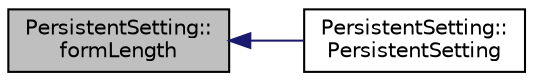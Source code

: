 digraph "PersistentSetting::formLength"
{
  edge [fontname="Helvetica",fontsize="10",labelfontname="Helvetica",labelfontsize="10"];
  node [fontname="Helvetica",fontsize="10",shape=record];
  rankdir="LR";
  Node16 [label="PersistentSetting::\lformLength",height=0.2,width=0.4,color="black", fillcolor="grey75", style="filled", fontcolor="black"];
  Node16 -> Node17 [dir="back",color="midnightblue",fontsize="10",style="solid",fontname="Helvetica"];
  Node17 [label="PersistentSetting::\lPersistentSetting",height=0.2,width=0.4,color="black", fillcolor="white", style="filled",URL="$classPersistentSetting.html#a836fcbffb3c50ead4a0573e8a3c8169f",tooltip="Constructor. "];
}
